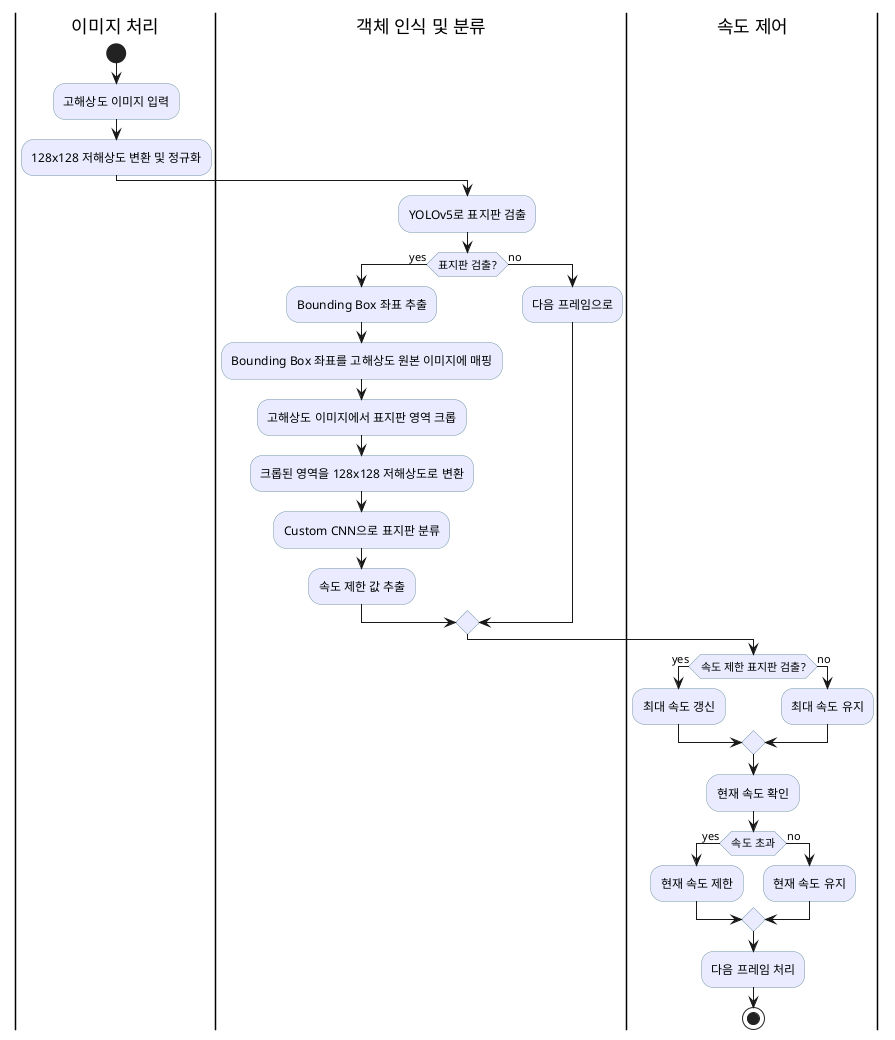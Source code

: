 @startuml
skinparam backgroundColor transparent
skinparam ActivityBackgroundColor #eaebff
skinparam ActivityBorderColor #7497a6
skinparam ActivityFontColor black

|이미지 처리|
start
:고해상도 이미지 입력;
:128x128 저해상도 변환 및 정규화;
|객체 인식 및 분류|
:YOLOv5로 표지판 검출;
if (표지판 검출?) then (yes)
  :Bounding Box 좌표 추출;
  :Bounding Box 좌표를 고해상도 원본 이미지에 매핑;
  :고해상도 이미지에서 표지판 영역 크롭;
  :크롭된 영역을 128x128 저해상도로 변환;
  :Custom CNN으로 표지판 분류;
  :속도 제한 값 추출;

else (no)
  :다음 프레임으로;
endif
|속도 제어|
if (속도 제한 표지판 검출?) then (yes)
  :최대 속도 갱신;
else (no)
  :최대 속도 유지;
endif
:현재 속도 확인;
if (속도 초과) then (yes)
  :현재 속도 제한;
else (no)
  :현재 속도 유지;
endif
:다음 프레임 처리;
stop
@enduml